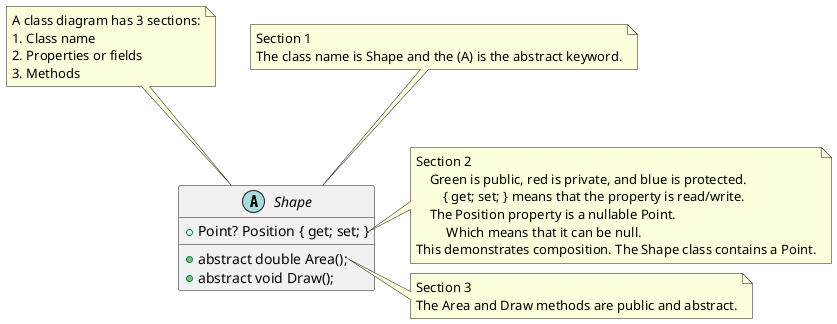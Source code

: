 ﻿@startuml
abstract class Shape 
{
    + Point? Position { get; set; }
    + abstract double Area();
    + abstract void Draw();
}
note top of Shape
    A class diagram has 3 sections:
    1. Class name
    2. Properties or fields
    3. Methods  
end note

note top of Shape
Section 1
The class name is Shape and the (A) is the abstract keyword.
end note

note right of Shape::Point?
Section 2
    Green is public, red is private, and blue is protected.
        { get; set; } means that the property is read/write.
    The Position property is a nullable Point.
         Which means that it can be null.
This demonstrates composition. The Shape class contains a Point.
end note

note right of Shape::Area()
Section 3
The Area and Draw methods are public and abstract.
end note
@enduml
